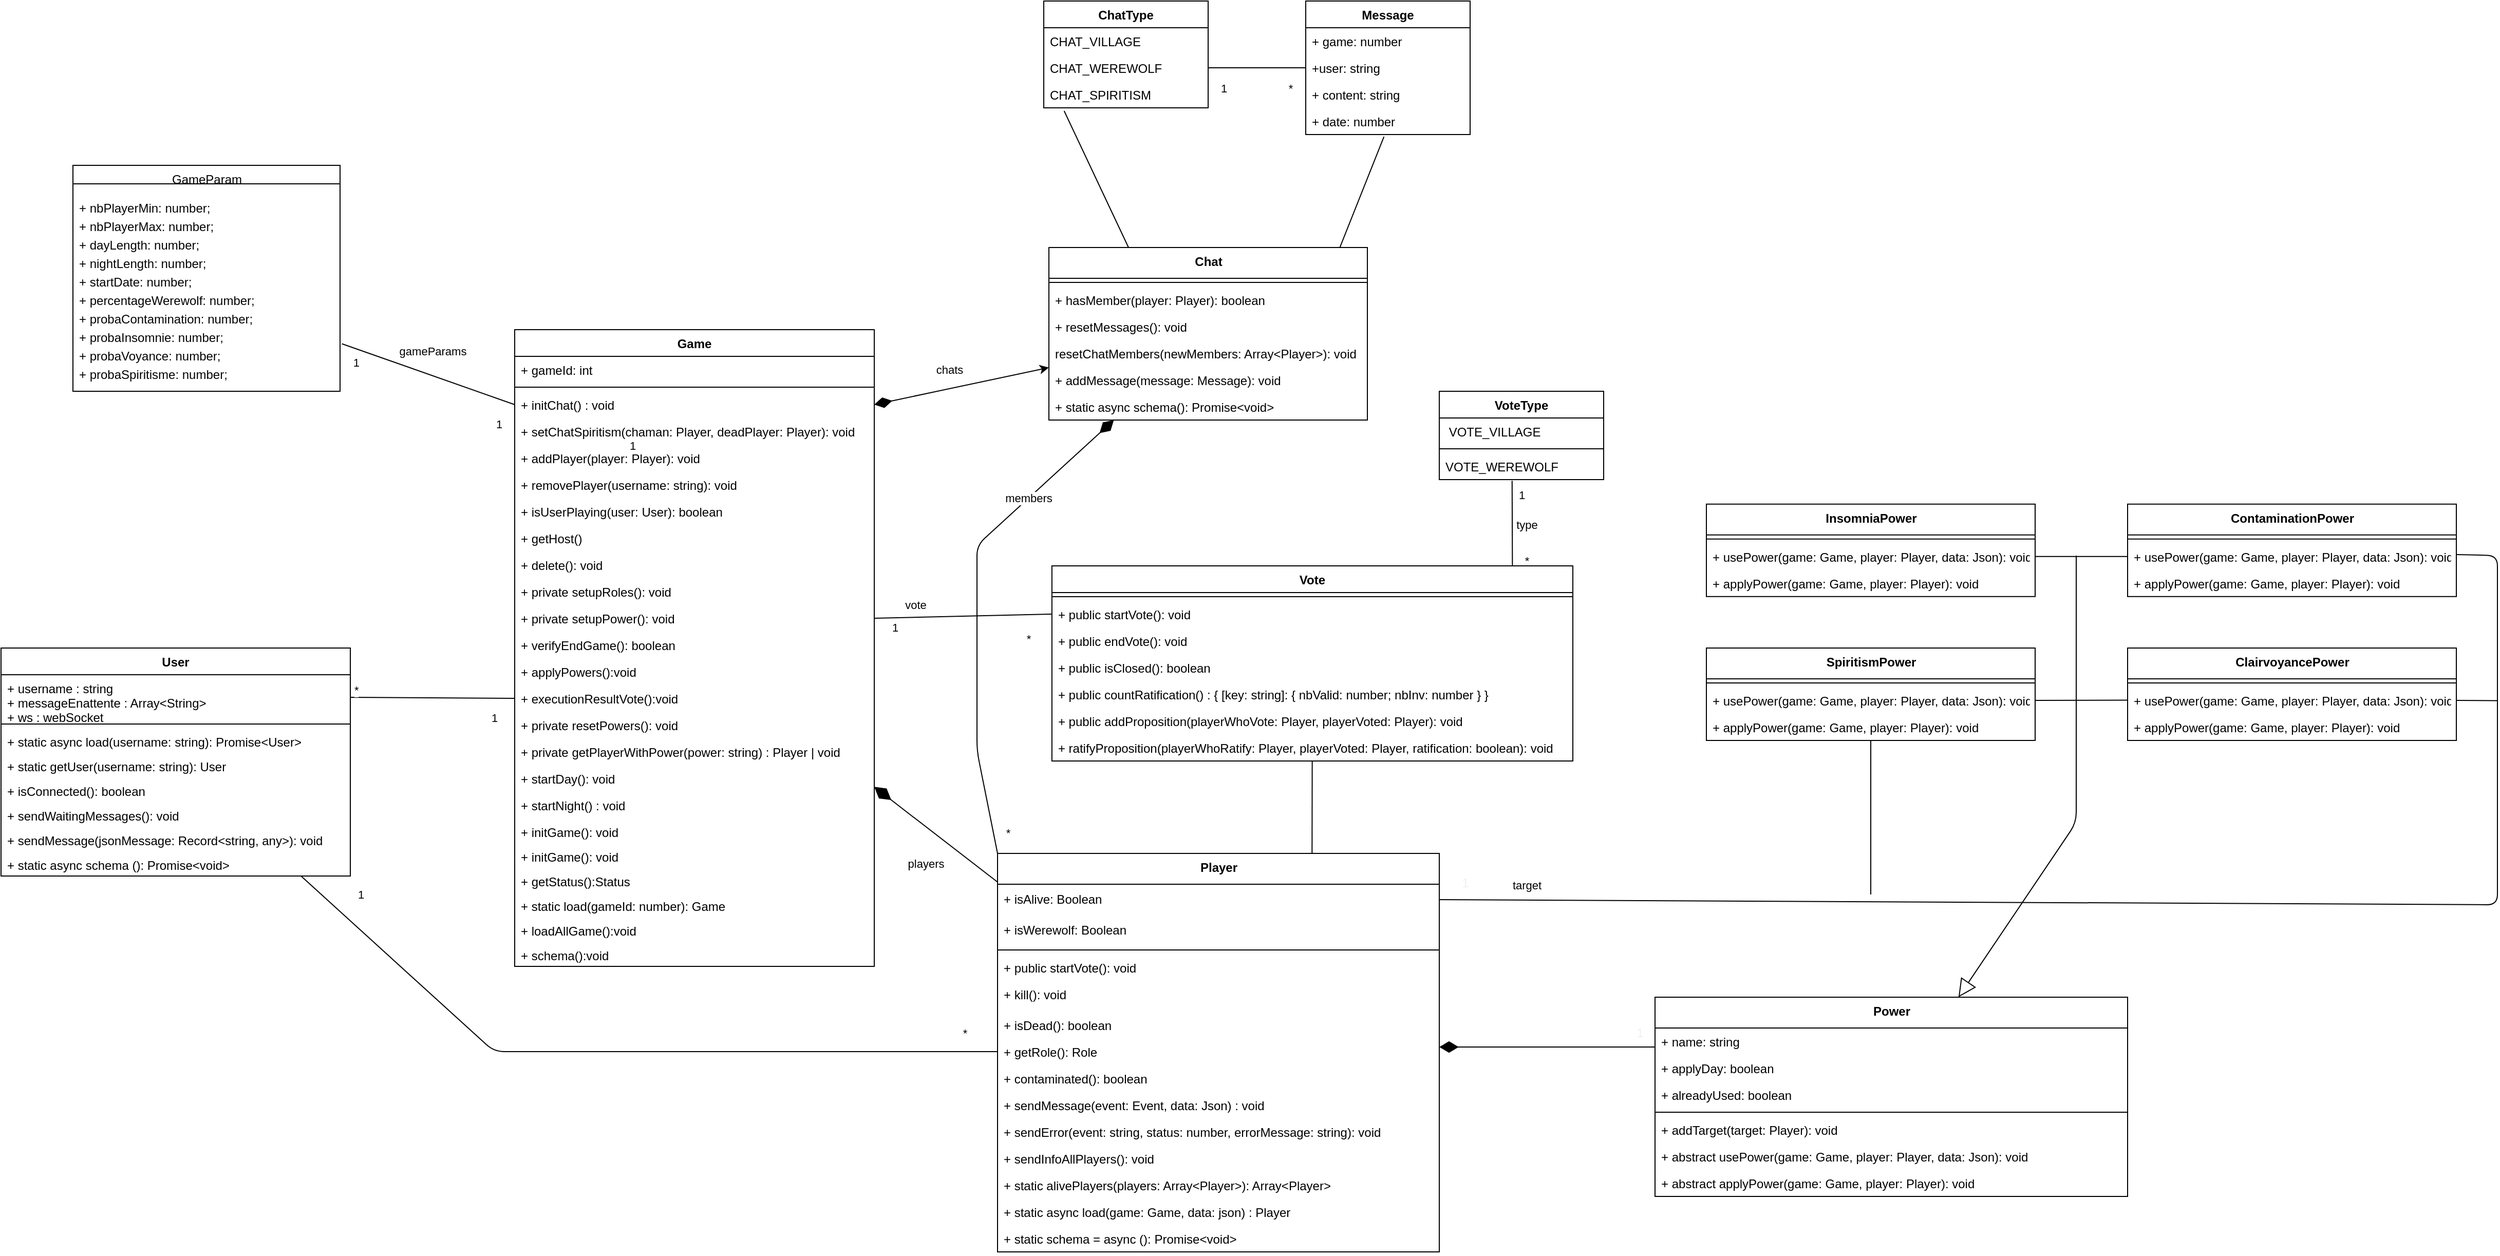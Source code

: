 <mxfile>
    <diagram name="Page-1" id="h4rKuifdtWBVIQUHR1qt">
        <mxGraphModel dx="3466" dy="2866" grid="0" gridSize="10" guides="1" tooltips="1" connect="1" arrows="1" fold="1" page="0" pageScale="1" pageWidth="850" pageHeight="1100" math="0" shadow="0">
            <root>
                <mxCell id="0"/>
                <mxCell id="1" parent="0"/>
                <mxCell id="WIkcWTh95H8jmT3FJzco-1" value="Game" style="swimlane;fontStyle=1;align=center;verticalAlign=top;childLayout=stackLayout;horizontal=1;startSize=26;horizontalStack=0;resizeParent=1;resizeParentMax=0;resizeLast=0;collapsible=1;marginBottom=0;" parent="1" vertex="1">
                    <mxGeometry x="-310" y="-930" width="350" height="620" as="geometry"/>
                </mxCell>
                <mxCell id="WIkcWTh95H8jmT3FJzco-2" value="+ gameId: int" style="text;strokeColor=none;fillColor=none;align=left;verticalAlign=top;spacingLeft=4;spacingRight=4;overflow=hidden;rotatable=0;points=[[0,0.5],[1,0.5]];portConstraint=eastwest;" parent="WIkcWTh95H8jmT3FJzco-1" vertex="1">
                    <mxGeometry y="26" width="350" height="26" as="geometry"/>
                </mxCell>
                <mxCell id="WIkcWTh95H8jmT3FJzco-3" value="" style="line;strokeWidth=1;fillColor=none;align=left;verticalAlign=middle;spacingTop=-1;spacingLeft=3;spacingRight=3;rotatable=0;labelPosition=right;points=[];portConstraint=eastwest;strokeColor=inherit;" parent="WIkcWTh95H8jmT3FJzco-1" vertex="1">
                    <mxGeometry y="52" width="350" height="8" as="geometry"/>
                </mxCell>
                <mxCell id="WIkcWTh95H8jmT3FJzco-4" value="+ initChat() : void " style="text;strokeColor=none;fillColor=none;align=left;verticalAlign=top;spacingLeft=4;spacingRight=4;overflow=hidden;rotatable=0;points=[[0,0.5],[1,0.5]];portConstraint=eastwest;" parent="WIkcWTh95H8jmT3FJzco-1" vertex="1">
                    <mxGeometry y="60" width="350" height="26" as="geometry"/>
                </mxCell>
                <mxCell id="WIkcWTh95H8jmT3FJzco-5" value="+ setChatSpiritism(chaman: Player, deadPlayer: Player): void" style="text;strokeColor=none;fillColor=none;align=left;verticalAlign=top;spacingLeft=4;spacingRight=4;overflow=hidden;rotatable=0;points=[[0,0.5],[1,0.5]];portConstraint=eastwest;" parent="WIkcWTh95H8jmT3FJzco-1" vertex="1">
                    <mxGeometry y="86" width="350" height="26" as="geometry"/>
                </mxCell>
                <mxCell id="WIkcWTh95H8jmT3FJzco-6" value="+ addPlayer(player: Player): void" style="text;strokeColor=none;fillColor=none;align=left;verticalAlign=top;spacingLeft=4;spacingRight=4;overflow=hidden;rotatable=0;points=[[0,0.5],[1,0.5]];portConstraint=eastwest;" parent="WIkcWTh95H8jmT3FJzco-1" vertex="1">
                    <mxGeometry y="112" width="350" height="26" as="geometry"/>
                </mxCell>
                <mxCell id="WIkcWTh95H8jmT3FJzco-7" value="+ removePlayer(username: string): void" style="text;strokeColor=none;fillColor=none;align=left;verticalAlign=top;spacingLeft=4;spacingRight=4;overflow=hidden;rotatable=0;points=[[0,0.5],[1,0.5]];portConstraint=eastwest;" parent="WIkcWTh95H8jmT3FJzco-1" vertex="1">
                    <mxGeometry y="138" width="350" height="26" as="geometry"/>
                </mxCell>
                <mxCell id="WIkcWTh95H8jmT3FJzco-8" value="+ isUserPlaying(user: User): boolean" style="text;strokeColor=none;fillColor=none;align=left;verticalAlign=top;spacingLeft=4;spacingRight=4;overflow=hidden;rotatable=0;points=[[0,0.5],[1,0.5]];portConstraint=eastwest;" parent="WIkcWTh95H8jmT3FJzco-1" vertex="1">
                    <mxGeometry y="164" width="350" height="26" as="geometry"/>
                </mxCell>
                <mxCell id="WIkcWTh95H8jmT3FJzco-9" value="+ getHost()" style="text;strokeColor=none;fillColor=none;align=left;verticalAlign=top;spacingLeft=4;spacingRight=4;overflow=hidden;rotatable=0;points=[[0,0.5],[1,0.5]];portConstraint=eastwest;" parent="WIkcWTh95H8jmT3FJzco-1" vertex="1">
                    <mxGeometry y="190" width="350" height="26" as="geometry"/>
                </mxCell>
                <mxCell id="WIkcWTh95H8jmT3FJzco-10" value="+ delete(): void" style="text;strokeColor=none;fillColor=none;align=left;verticalAlign=top;spacingLeft=4;spacingRight=4;overflow=hidden;rotatable=0;points=[[0,0.5],[1,0.5]];portConstraint=eastwest;" parent="WIkcWTh95H8jmT3FJzco-1" vertex="1">
                    <mxGeometry y="216" width="350" height="26" as="geometry"/>
                </mxCell>
                <mxCell id="WIkcWTh95H8jmT3FJzco-11" value="+ private setupRoles(): void&#10;&#10;" style="text;strokeColor=none;fillColor=none;align=left;verticalAlign=top;spacingLeft=4;spacingRight=4;overflow=hidden;rotatable=0;points=[[0,0.5],[1,0.5]];portConstraint=eastwest;" parent="WIkcWTh95H8jmT3FJzco-1" vertex="1">
                    <mxGeometry y="242" width="350" height="26" as="geometry"/>
                </mxCell>
                <mxCell id="WIkcWTh95H8jmT3FJzco-12" value="+ private setupPower(): void " style="text;strokeColor=none;fillColor=none;align=left;verticalAlign=top;spacingLeft=4;spacingRight=4;overflow=hidden;rotatable=0;points=[[0,0.5],[1,0.5]];portConstraint=eastwest;" parent="WIkcWTh95H8jmT3FJzco-1" vertex="1">
                    <mxGeometry y="268" width="350" height="26" as="geometry"/>
                </mxCell>
                <mxCell id="WIkcWTh95H8jmT3FJzco-13" value="+ verifyEndGame(): boolean" style="text;strokeColor=none;fillColor=none;align=left;verticalAlign=top;spacingLeft=4;spacingRight=4;overflow=hidden;rotatable=0;points=[[0,0.5],[1,0.5]];portConstraint=eastwest;" parent="WIkcWTh95H8jmT3FJzco-1" vertex="1">
                    <mxGeometry y="294" width="350" height="26" as="geometry"/>
                </mxCell>
                <mxCell id="WIkcWTh95H8jmT3FJzco-14" value="+ applyPowers():void" style="text;strokeColor=none;fillColor=none;align=left;verticalAlign=top;spacingLeft=4;spacingRight=4;overflow=hidden;rotatable=0;points=[[0,0.5],[1,0.5]];portConstraint=eastwest;" parent="WIkcWTh95H8jmT3FJzco-1" vertex="1">
                    <mxGeometry y="320" width="350" height="26" as="geometry"/>
                </mxCell>
                <mxCell id="WIkcWTh95H8jmT3FJzco-15" value="+ executionResultVote():void" style="text;strokeColor=none;fillColor=none;align=left;verticalAlign=top;spacingLeft=4;spacingRight=4;overflow=hidden;rotatable=0;points=[[0,0.5],[1,0.5]];portConstraint=eastwest;" parent="WIkcWTh95H8jmT3FJzco-1" vertex="1">
                    <mxGeometry y="346" width="350" height="26" as="geometry"/>
                </mxCell>
                <mxCell id="WIkcWTh95H8jmT3FJzco-16" value="+ private resetPowers(): void" style="text;strokeColor=none;fillColor=none;align=left;verticalAlign=top;spacingLeft=4;spacingRight=4;overflow=hidden;rotatable=0;points=[[0,0.5],[1,0.5]];portConstraint=eastwest;" parent="WIkcWTh95H8jmT3FJzco-1" vertex="1">
                    <mxGeometry y="372" width="350" height="26" as="geometry"/>
                </mxCell>
                <mxCell id="WIkcWTh95H8jmT3FJzco-17" value="+ private getPlayerWithPower(power: string) : Player | void&#10;" style="text;strokeColor=none;fillColor=none;align=left;verticalAlign=top;spacingLeft=4;spacingRight=4;overflow=hidden;rotatable=0;points=[[0,0.5],[1,0.5]];portConstraint=eastwest;" parent="WIkcWTh95H8jmT3FJzco-1" vertex="1">
                    <mxGeometry y="398" width="350" height="26" as="geometry"/>
                </mxCell>
                <mxCell id="WIkcWTh95H8jmT3FJzco-18" value="+ startDay(): void" style="text;strokeColor=none;fillColor=none;align=left;verticalAlign=top;spacingLeft=4;spacingRight=4;overflow=hidden;rotatable=0;points=[[0,0.5],[1,0.5]];portConstraint=eastwest;" parent="WIkcWTh95H8jmT3FJzco-1" vertex="1">
                    <mxGeometry y="424" width="350" height="26" as="geometry"/>
                </mxCell>
                <mxCell id="WIkcWTh95H8jmT3FJzco-19" value="+ startNight() : void" style="text;strokeColor=none;fillColor=none;align=left;verticalAlign=top;spacingLeft=4;spacingRight=4;overflow=hidden;rotatable=0;points=[[0,0.5],[1,0.5]];portConstraint=eastwest;" parent="WIkcWTh95H8jmT3FJzco-1" vertex="1">
                    <mxGeometry y="450" width="350" height="26" as="geometry"/>
                </mxCell>
                <mxCell id="WIkcWTh95H8jmT3FJzco-20" value="+ initGame(): void" style="text;strokeColor=none;fillColor=none;align=left;verticalAlign=top;spacingLeft=4;spacingRight=4;overflow=hidden;rotatable=0;points=[[0,0.5],[1,0.5]];portConstraint=eastwest;" parent="WIkcWTh95H8jmT3FJzco-1" vertex="1">
                    <mxGeometry y="476" width="350" height="24" as="geometry"/>
                </mxCell>
                <mxCell id="WIkcWTh95H8jmT3FJzco-21" value="+ initGame(): void" style="text;strokeColor=none;fillColor=none;align=left;verticalAlign=top;spacingLeft=4;spacingRight=4;overflow=hidden;rotatable=0;points=[[0,0.5],[1,0.5]];portConstraint=eastwest;" parent="WIkcWTh95H8jmT3FJzco-1" vertex="1">
                    <mxGeometry y="500" width="350" height="24" as="geometry"/>
                </mxCell>
                <mxCell id="WIkcWTh95H8jmT3FJzco-22" value="+ getStatus():Status" style="text;strokeColor=none;fillColor=none;align=left;verticalAlign=top;spacingLeft=4;spacingRight=4;overflow=hidden;rotatable=0;points=[[0,0.5],[1,0.5]];portConstraint=eastwest;" parent="WIkcWTh95H8jmT3FJzco-1" vertex="1">
                    <mxGeometry y="524" width="350" height="24" as="geometry"/>
                </mxCell>
                <mxCell id="WIkcWTh95H8jmT3FJzco-23" value="+ static load(gameId: number): Game" style="text;strokeColor=none;fillColor=none;align=left;verticalAlign=top;spacingLeft=4;spacingRight=4;overflow=hidden;rotatable=0;points=[[0,0.5],[1,0.5]];portConstraint=eastwest;" parent="WIkcWTh95H8jmT3FJzco-1" vertex="1">
                    <mxGeometry y="548" width="350" height="24" as="geometry"/>
                </mxCell>
                <mxCell id="WIkcWTh95H8jmT3FJzco-24" value="+ loadAllGame():void" style="text;strokeColor=none;fillColor=none;align=left;verticalAlign=top;spacingLeft=4;spacingRight=4;overflow=hidden;rotatable=0;points=[[0,0.5],[1,0.5]];portConstraint=eastwest;" parent="WIkcWTh95H8jmT3FJzco-1" vertex="1">
                    <mxGeometry y="572" width="350" height="24" as="geometry"/>
                </mxCell>
                <mxCell id="WIkcWTh95H8jmT3FJzco-25" value="+ schema():void" style="text;strokeColor=none;fillColor=none;align=left;verticalAlign=top;spacingLeft=4;spacingRight=4;overflow=hidden;rotatable=0;points=[[0,0.5],[1,0.5]];portConstraint=eastwest;" parent="WIkcWTh95H8jmT3FJzco-1" vertex="1">
                    <mxGeometry y="596" width="350" height="24" as="geometry"/>
                </mxCell>
                <mxCell id="WIkcWTh95H8jmT3FJzco-26" value="GameParam" style="swimlane;fontStyle=0;align=center;verticalAlign=top;childLayout=stackLayout;horizontal=1;startSize=18;horizontalStack=0;resizeParent=1;resizeParentMax=0;resizeLast=0;collapsible=0;marginBottom=0;html=1;strokeColor=default;" parent="1" vertex="1">
                    <mxGeometry x="-740" y="-1090" width="260" height="220" as="geometry"/>
                </mxCell>
                <mxCell id="WIkcWTh95H8jmT3FJzco-27" value="&lt;div style=&quot;line-height: 18px;&quot;&gt;&lt;p style=&quot;&quot;&gt;&lt;font style=&quot;&quot; color=&quot;#030303&quot;&gt;+ nbPlayerMin: number;&lt;br style=&quot;&quot;&gt;+ nbPlayerMax: number;&lt;br style=&quot;&quot;&gt;+ dayLength: number;&lt;br style=&quot;&quot;&gt;+ nightLength: number;&lt;br style=&quot;&quot;&gt;+ startDate: number;&lt;br style=&quot;&quot;&gt;+ percentageWerewolf: number;&lt;br style=&quot;&quot;&gt;+ probaContamination: number;&lt;br style=&quot;&quot;&gt;+ probaInsomnie: number;&lt;br style=&quot;&quot;&gt;+ probaVoyance: number;&lt;br style=&quot;&quot;&gt;+ probaSpiritisme: number;&lt;/font&gt;&lt;br&gt;&lt;/p&gt;&lt;/div&gt;" style="text;html=1;strokeColor=none;fillColor=none;align=left;verticalAlign=middle;spacingLeft=4;spacingRight=4;overflow=hidden;rotatable=0;points=[[0,0.5],[1,0.5]];portConstraint=eastwest;" parent="WIkcWTh95H8jmT3FJzco-26" vertex="1">
                    <mxGeometry y="18" width="260" height="202" as="geometry"/>
                </mxCell>
                <mxCell id="WIkcWTh95H8jmT3FJzco-28" value="" style="endArrow=none;html=1;entryX=1.007;entryY=0.771;entryDx=0;entryDy=0;entryPerimeter=0;exitX=0;exitY=0.5;exitDx=0;exitDy=0;endFill=0;" parent="1" source="WIkcWTh95H8jmT3FJzco-4" target="WIkcWTh95H8jmT3FJzco-27" edge="1">
                    <mxGeometry relative="1" as="geometry">
                        <mxPoint x="-390" y="-900" as="sourcePoint"/>
                        <mxPoint x="-300" y="-905" as="targetPoint"/>
                    </mxGeometry>
                </mxCell>
                <mxCell id="WIkcWTh95H8jmT3FJzco-29" value="gameParams" style="edgeLabel;resizable=0;html=1;align=center;verticalAlign=middle;" parent="WIkcWTh95H8jmT3FJzco-28" connectable="0" vertex="1">
                    <mxGeometry relative="1" as="geometry">
                        <mxPoint x="4" y="-23" as="offset"/>
                    </mxGeometry>
                </mxCell>
                <mxCell id="WIkcWTh95H8jmT3FJzco-30" value="1" style="edgeLabel;resizable=0;html=1;align=left;verticalAlign=bottom;" parent="WIkcWTh95H8jmT3FJzco-28" connectable="0" vertex="1">
                    <mxGeometry x="-1" relative="1" as="geometry">
                        <mxPoint x="-20" y="27" as="offset"/>
                    </mxGeometry>
                </mxCell>
                <mxCell id="WIkcWTh95H8jmT3FJzco-31" value="&lt;font style=&quot;font-size: 11px;&quot;&gt;1&lt;/font&gt;" style="edgeLabel;resizable=0;html=1;align=right;verticalAlign=bottom;" parent="WIkcWTh95H8jmT3FJzco-28" connectable="0" vertex="1">
                    <mxGeometry x="1" relative="1" as="geometry">
                        <mxPoint x="18" y="27" as="offset"/>
                    </mxGeometry>
                </mxCell>
                <mxCell id="WIkcWTh95H8jmT3FJzco-32" value="User" style="swimlane;fontStyle=1;align=center;verticalAlign=top;childLayout=stackLayout;horizontal=1;startSize=26;horizontalStack=0;resizeParent=1;resizeParentMax=0;resizeLast=0;collapsible=1;marginBottom=0;" parent="1" vertex="1">
                    <mxGeometry x="-810" y="-620" width="340" height="222" as="geometry"/>
                </mxCell>
                <mxCell id="WIkcWTh95H8jmT3FJzco-33" value="+ username : string&#10;+ messageEnattente : Array&lt;String&gt;&#10;+ ws : webSocket " style="text;strokeColor=none;fillColor=none;align=left;verticalAlign=top;spacingLeft=4;spacingRight=4;overflow=hidden;rotatable=0;points=[[0,0.5],[1,0.5]];portConstraint=eastwest;" parent="WIkcWTh95H8jmT3FJzco-32" vertex="1">
                    <mxGeometry y="26" width="340" height="44" as="geometry"/>
                </mxCell>
                <mxCell id="WIkcWTh95H8jmT3FJzco-34" value="" style="line;strokeWidth=1;fillColor=none;align=left;verticalAlign=middle;spacingTop=-1;spacingLeft=3;spacingRight=3;rotatable=0;labelPosition=right;points=[];portConstraint=eastwest;strokeColor=inherit;" parent="WIkcWTh95H8jmT3FJzco-32" vertex="1">
                    <mxGeometry y="70" width="340" height="8" as="geometry"/>
                </mxCell>
                <mxCell id="WIkcWTh95H8jmT3FJzco-35" value="+ static async load(username: string): Promise&lt;User&gt; &#10;" style="text;strokeColor=none;fillColor=none;align=left;verticalAlign=top;spacingLeft=4;spacingRight=4;overflow=hidden;rotatable=0;points=[[0,0.5],[1,0.5]];portConstraint=eastwest;" parent="WIkcWTh95H8jmT3FJzco-32" vertex="1">
                    <mxGeometry y="78" width="340" height="24" as="geometry"/>
                </mxCell>
                <mxCell id="WIkcWTh95H8jmT3FJzco-36" value="+ static getUser(username: string): User" style="text;strokeColor=none;fillColor=none;align=left;verticalAlign=top;spacingLeft=4;spacingRight=4;overflow=hidden;rotatable=0;points=[[0,0.5],[1,0.5]];portConstraint=eastwest;" parent="WIkcWTh95H8jmT3FJzco-32" vertex="1">
                    <mxGeometry y="102" width="340" height="24" as="geometry"/>
                </mxCell>
                <mxCell id="WIkcWTh95H8jmT3FJzco-37" value="+ isConnected(): boolean" style="text;strokeColor=none;fillColor=none;align=left;verticalAlign=top;spacingLeft=4;spacingRight=4;overflow=hidden;rotatable=0;points=[[0,0.5],[1,0.5]];portConstraint=eastwest;" parent="WIkcWTh95H8jmT3FJzco-32" vertex="1">
                    <mxGeometry y="126" width="340" height="24" as="geometry"/>
                </mxCell>
                <mxCell id="WIkcWTh95H8jmT3FJzco-38" value="+ sendWaitingMessages(): void" style="text;strokeColor=none;fillColor=none;align=left;verticalAlign=top;spacingLeft=4;spacingRight=4;overflow=hidden;rotatable=0;points=[[0,0.5],[1,0.5]];portConstraint=eastwest;" parent="WIkcWTh95H8jmT3FJzco-32" vertex="1">
                    <mxGeometry y="150" width="340" height="24" as="geometry"/>
                </mxCell>
                <mxCell id="WIkcWTh95H8jmT3FJzco-39" value="+ sendMessage(jsonMessage: Record&lt;string, any&gt;): void" style="text;strokeColor=none;fillColor=none;align=left;verticalAlign=top;spacingLeft=4;spacingRight=4;overflow=hidden;rotatable=0;points=[[0,0.5],[1,0.5]];portConstraint=eastwest;" parent="WIkcWTh95H8jmT3FJzco-32" vertex="1">
                    <mxGeometry y="174" width="340" height="24" as="geometry"/>
                </mxCell>
                <mxCell id="WIkcWTh95H8jmT3FJzco-40" value="+ static async schema (): Promise&lt;void&gt;" style="text;strokeColor=none;fillColor=none;align=left;verticalAlign=top;spacingLeft=4;spacingRight=4;overflow=hidden;rotatable=0;points=[[0,0.5],[1,0.5]];portConstraint=eastwest;" parent="WIkcWTh95H8jmT3FJzco-32" vertex="1">
                    <mxGeometry y="198" width="340" height="24" as="geometry"/>
                </mxCell>
                <mxCell id="WIkcWTh95H8jmT3FJzco-41" style="edgeStyle=none;html=1;exitX=1;exitY=0.5;exitDx=0;exitDy=0;entryX=0;entryY=0.5;entryDx=0;entryDy=0;fontFamily=Helvetica;fontSize=12;fontColor=#FFFFFF;endArrow=none;endFill=0;" parent="1" source="WIkcWTh95H8jmT3FJzco-33" target="WIkcWTh95H8jmT3FJzco-15" edge="1">
                    <mxGeometry relative="1" as="geometry"/>
                </mxCell>
                <mxCell id="WIkcWTh95H8jmT3FJzco-42" value="host" style="edgeLabel;html=1;align=center;verticalAlign=middle;resizable=0;points=[];fontSize=12;fontFamily=Helvetica;fontColor=#FFFFFF;" parent="WIkcWTh95H8jmT3FJzco-41" vertex="1" connectable="0">
                    <mxGeometry x="-0.101" y="3" relative="1" as="geometry">
                        <mxPoint x="-2" y="-13" as="offset"/>
                    </mxGeometry>
                </mxCell>
                <mxCell id="WIkcWTh95H8jmT3FJzco-43" value="&lt;b&gt;Chat&lt;/b&gt;" style="swimlane;fontStyle=0;align=center;verticalAlign=top;childLayout=stackLayout;horizontal=1;startSize=30;horizontalStack=0;resizeParent=1;resizeParentMax=0;resizeLast=0;collapsible=0;marginBottom=0;html=1;" parent="1" vertex="1">
                    <mxGeometry x="210" y="-1010" width="310" height="168" as="geometry"/>
                </mxCell>
                <mxCell id="WIkcWTh95H8jmT3FJzco-44" value="" style="line;strokeWidth=1;fillColor=none;align=left;verticalAlign=middle;spacingTop=-1;spacingLeft=3;spacingRight=3;rotatable=0;labelPosition=right;points=[];portConstraint=eastwest;" parent="WIkcWTh95H8jmT3FJzco-43" vertex="1">
                    <mxGeometry y="30" width="310" height="8" as="geometry"/>
                </mxCell>
                <mxCell id="WIkcWTh95H8jmT3FJzco-45" value="+ hasMember(player: Player): boolean" style="text;strokeColor=none;fillColor=none;align=left;verticalAlign=top;spacingLeft=4;spacingRight=4;overflow=hidden;rotatable=0;points=[[0,0.5],[1,0.5]];portConstraint=eastwest;" parent="WIkcWTh95H8jmT3FJzco-43" vertex="1">
                    <mxGeometry y="38" width="310" height="26" as="geometry"/>
                </mxCell>
                <mxCell id="WIkcWTh95H8jmT3FJzco-46" value="+ resetMessages(): void" style="text;strokeColor=none;fillColor=none;align=left;verticalAlign=top;spacingLeft=4;spacingRight=4;overflow=hidden;rotatable=0;points=[[0,0.5],[1,0.5]];portConstraint=eastwest;" parent="WIkcWTh95H8jmT3FJzco-43" vertex="1">
                    <mxGeometry y="64" width="310" height="26" as="geometry"/>
                </mxCell>
                <mxCell id="WIkcWTh95H8jmT3FJzco-47" value="resetChatMembers(newMembers: Array&lt;Player&gt;): void" style="text;strokeColor=none;fillColor=none;align=left;verticalAlign=top;spacingLeft=4;spacingRight=4;overflow=hidden;rotatable=0;points=[[0,0.5],[1,0.5]];portConstraint=eastwest;" parent="WIkcWTh95H8jmT3FJzco-43" vertex="1">
                    <mxGeometry y="90" width="310" height="26" as="geometry"/>
                </mxCell>
                <mxCell id="WIkcWTh95H8jmT3FJzco-48" value="+ addMessage(message: Message): void" style="text;strokeColor=none;fillColor=none;align=left;verticalAlign=top;spacingLeft=4;spacingRight=4;overflow=hidden;rotatable=0;points=[[0,0.5],[1,0.5]];portConstraint=eastwest;" parent="WIkcWTh95H8jmT3FJzco-43" vertex="1">
                    <mxGeometry y="116" width="310" height="26" as="geometry"/>
                </mxCell>
                <mxCell id="WIkcWTh95H8jmT3FJzco-49" value="+ static async schema(): Promise&lt;void&gt;" style="text;strokeColor=none;fillColor=none;align=left;verticalAlign=top;spacingLeft=4;spacingRight=4;overflow=hidden;rotatable=0;points=[[0,0.5],[1,0.5]];portConstraint=eastwest;" parent="WIkcWTh95H8jmT3FJzco-43" vertex="1">
                    <mxGeometry y="142" width="310" height="26" as="geometry"/>
                </mxCell>
                <mxCell id="WIkcWTh95H8jmT3FJzco-50" value="Vote" style="swimlane;fontStyle=1;align=center;verticalAlign=top;childLayout=stackLayout;horizontal=1;startSize=26;horizontalStack=0;resizeParent=1;resizeParentMax=0;resizeLast=0;collapsible=1;marginBottom=0;" parent="1" vertex="1">
                    <mxGeometry x="212.94" y="-700" width="507.06" height="190" as="geometry"/>
                </mxCell>
                <mxCell id="WIkcWTh95H8jmT3FJzco-51" value="" style="line;strokeWidth=1;fillColor=none;align=left;verticalAlign=middle;spacingTop=-1;spacingLeft=3;spacingRight=3;rotatable=0;labelPosition=right;points=[];portConstraint=eastwest;strokeColor=inherit;" parent="WIkcWTh95H8jmT3FJzco-50" vertex="1">
                    <mxGeometry y="26" width="507.06" height="8" as="geometry"/>
                </mxCell>
                <mxCell id="WIkcWTh95H8jmT3FJzco-52" value="+ public startVote(): void" style="text;strokeColor=none;fillColor=none;align=left;verticalAlign=top;spacingLeft=4;spacingRight=4;overflow=hidden;rotatable=0;points=[[0,0.5],[1,0.5]];portConstraint=eastwest;" parent="WIkcWTh95H8jmT3FJzco-50" vertex="1">
                    <mxGeometry y="34" width="507.06" height="26" as="geometry"/>
                </mxCell>
                <mxCell id="WIkcWTh95H8jmT3FJzco-53" value="+ public endVote(): void" style="text;strokeColor=none;fillColor=none;align=left;verticalAlign=top;spacingLeft=4;spacingRight=4;overflow=hidden;rotatable=0;points=[[0,0.5],[1,0.5]];portConstraint=eastwest;" parent="WIkcWTh95H8jmT3FJzco-50" vertex="1">
                    <mxGeometry y="60" width="507.06" height="26" as="geometry"/>
                </mxCell>
                <mxCell id="WIkcWTh95H8jmT3FJzco-54" value="+ public isClosed(): boolean" style="text;strokeColor=none;fillColor=none;align=left;verticalAlign=top;spacingLeft=4;spacingRight=4;overflow=hidden;rotatable=0;points=[[0,0.5],[1,0.5]];portConstraint=eastwest;" parent="WIkcWTh95H8jmT3FJzco-50" vertex="1">
                    <mxGeometry y="86" width="507.06" height="26" as="geometry"/>
                </mxCell>
                <mxCell id="WIkcWTh95H8jmT3FJzco-55" value="+ public countRatification() : { [key: string]: { nbValid: number; nbInv: number } }" style="text;strokeColor=none;fillColor=none;align=left;verticalAlign=top;spacingLeft=4;spacingRight=4;overflow=hidden;rotatable=0;points=[[0,0.5],[1,0.5]];portConstraint=eastwest;" parent="WIkcWTh95H8jmT3FJzco-50" vertex="1">
                    <mxGeometry y="112" width="507.06" height="26" as="geometry"/>
                </mxCell>
                <mxCell id="WIkcWTh95H8jmT3FJzco-56" value="+ public addProposition(playerWhoVote: Player, playerVoted: Player): void&#10;" style="text;strokeColor=none;fillColor=none;align=left;verticalAlign=top;spacingLeft=4;spacingRight=4;overflow=hidden;rotatable=0;points=[[0,0.5],[1,0.5]];portConstraint=eastwest;" parent="WIkcWTh95H8jmT3FJzco-50" vertex="1">
                    <mxGeometry y="138" width="507.06" height="26" as="geometry"/>
                </mxCell>
                <mxCell id="WIkcWTh95H8jmT3FJzco-57" value="+ ratifyProposition(playerWhoRatify: Player, playerVoted: Player, ratification: boolean): void" style="text;strokeColor=none;fillColor=none;align=left;verticalAlign=top;spacingLeft=4;spacingRight=4;overflow=hidden;rotatable=0;points=[[0,0.5],[1,0.5]];portConstraint=eastwest;" parent="WIkcWTh95H8jmT3FJzco-50" vertex="1">
                    <mxGeometry y="164" width="507.06" height="26" as="geometry"/>
                </mxCell>
                <mxCell id="WIkcWTh95H8jmT3FJzco-58" style="edgeStyle=none;html=1;fontFamily=Helvetica;fontSize=12;fontColor=#FFFFFF;endArrow=none;endFill=0;exitX=0.712;exitY=-0.001;exitDx=0;exitDy=0;exitPerimeter=0;" parent="1" source="WIkcWTh95H8jmT3FJzco-62" target="WIkcWTh95H8jmT3FJzco-50" edge="1">
                    <mxGeometry relative="1" as="geometry">
                        <mxPoint x="430" y="-430" as="sourcePoint"/>
                    </mxGeometry>
                </mxCell>
                <mxCell id="WIkcWTh95H8jmT3FJzco-59" value="participants" style="edgeLabel;html=1;align=center;verticalAlign=middle;resizable=0;points=[];fontSize=12;fontFamily=Helvetica;fontColor=#FFFFFF;" parent="WIkcWTh95H8jmT3FJzco-58" vertex="1" connectable="0">
                    <mxGeometry x="0.115" y="-1" relative="1" as="geometry">
                        <mxPoint x="-37" y="3" as="offset"/>
                    </mxGeometry>
                </mxCell>
                <mxCell id="WIkcWTh95H8jmT3FJzco-60" style="edgeStyle=none;html=1;exitX=0;exitY=0;exitDx=0;exitDy=0;fontFamily=Helvetica;fontSize=12;fontColor=#FFFFFF;endArrow=diamondThin;endFill=1;startArrow=none;startFill=0;startSize=8;strokeWidth=1;endSize=16;" parent="1" source="WIkcWTh95H8jmT3FJzco-62" target="WIkcWTh95H8jmT3FJzco-43" edge="1">
                    <mxGeometry relative="1" as="geometry">
                        <mxPoint x="207.47" y="-956.182" as="targetPoint"/>
                        <Array as="points">
                            <mxPoint x="140" y="-520"/>
                            <mxPoint x="140" y="-720"/>
                        </Array>
                    </mxGeometry>
                </mxCell>
                <mxCell id="WIkcWTh95H8jmT3FJzco-61" value="members" style="edgeLabel;html=1;align=center;verticalAlign=middle;resizable=0;points=[];fontSize=11;" parent="WIkcWTh95H8jmT3FJzco-60" vertex="1" connectable="0">
                    <mxGeometry x="0.595" y="1" relative="1" as="geometry">
                        <mxPoint x="-11" y="11" as="offset"/>
                    </mxGeometry>
                </mxCell>
                <mxCell id="WIkcWTh95H8jmT3FJzco-62" value="&lt;b&gt;Player&lt;br&gt;&lt;/b&gt;" style="swimlane;fontStyle=0;align=center;verticalAlign=top;childLayout=stackLayout;horizontal=1;startSize=30;horizontalStack=0;resizeParent=1;resizeParentMax=0;resizeLast=0;collapsible=0;marginBottom=0;html=1;strokeColor=default;" parent="1" vertex="1">
                    <mxGeometry x="160" y="-420" width="430" height="388" as="geometry"/>
                </mxCell>
                <mxCell id="WIkcWTh95H8jmT3FJzco-63" value="+ isAlive: Boolean" style="text;html=1;strokeColor=none;fillColor=none;align=left;verticalAlign=middle;spacingLeft=4;spacingRight=4;overflow=hidden;rotatable=0;points=[[0,0.5],[1,0.5]];portConstraint=eastwest;" parent="WIkcWTh95H8jmT3FJzco-62" vertex="1">
                    <mxGeometry y="30" width="430" height="30" as="geometry"/>
                </mxCell>
                <mxCell id="WIkcWTh95H8jmT3FJzco-64" value="+ isWerewolf&lt;span style=&quot;background-color: initial;&quot;&gt;: Boolean&lt;/span&gt;" style="text;html=1;strokeColor=none;fillColor=none;align=left;verticalAlign=middle;spacingLeft=4;spacingRight=4;overflow=hidden;rotatable=0;points=[[0,0.5],[1,0.5]];portConstraint=eastwest;" parent="WIkcWTh95H8jmT3FJzco-62" vertex="1">
                    <mxGeometry y="60" width="430" height="30" as="geometry"/>
                </mxCell>
                <mxCell id="WIkcWTh95H8jmT3FJzco-65" value="" style="line;strokeWidth=1;fillColor=none;align=left;verticalAlign=middle;spacingTop=-1;spacingLeft=3;spacingRight=3;rotatable=0;labelPosition=right;points=[];portConstraint=eastwest;strokeColor=default;" parent="WIkcWTh95H8jmT3FJzco-62" vertex="1">
                    <mxGeometry y="90" width="430" height="8" as="geometry"/>
                </mxCell>
                <mxCell id="WIkcWTh95H8jmT3FJzco-66" value="+ public startVote(): void" style="text;strokeColor=none;fillColor=none;align=left;verticalAlign=top;spacingLeft=4;spacingRight=4;overflow=hidden;rotatable=0;points=[[0,0.5],[1,0.5]];portConstraint=eastwest;" parent="WIkcWTh95H8jmT3FJzco-62" vertex="1">
                    <mxGeometry y="98" width="430" height="26" as="geometry"/>
                </mxCell>
                <mxCell id="WIkcWTh95H8jmT3FJzco-67" value="+ kill(): void" style="text;html=1;strokeColor=none;fillColor=none;align=left;verticalAlign=top;spacingLeft=4;spacingRight=4;overflow=hidden;rotatable=0;points=[[0,0.5],[1,0.5]];portConstraint=eastwest;" parent="WIkcWTh95H8jmT3FJzco-62" vertex="1">
                    <mxGeometry y="124" width="430" height="30" as="geometry"/>
                </mxCell>
                <mxCell id="WIkcWTh95H8jmT3FJzco-68" value="+ isDead(): boolean" style="text;strokeColor=none;fillColor=none;align=left;verticalAlign=top;spacingLeft=4;spacingRight=4;overflow=hidden;rotatable=0;points=[[0,0.5],[1,0.5]];portConstraint=eastwest;" parent="WIkcWTh95H8jmT3FJzco-62" vertex="1">
                    <mxGeometry y="154" width="430" height="26" as="geometry"/>
                </mxCell>
                <mxCell id="WIkcWTh95H8jmT3FJzco-69" value="+ getRole(): Role" style="text;strokeColor=none;fillColor=none;align=left;verticalAlign=top;spacingLeft=4;spacingRight=4;overflow=hidden;rotatable=0;points=[[0,0.5],[1,0.5]];portConstraint=eastwest;" parent="WIkcWTh95H8jmT3FJzco-62" vertex="1">
                    <mxGeometry y="180" width="430" height="26" as="geometry"/>
                </mxCell>
                <mxCell id="WIkcWTh95H8jmT3FJzco-70" value="+ contaminated(): boolean" style="text;strokeColor=none;fillColor=none;align=left;verticalAlign=top;spacingLeft=4;spacingRight=4;overflow=hidden;rotatable=0;points=[[0,0.5],[1,0.5]];portConstraint=eastwest;" parent="WIkcWTh95H8jmT3FJzco-62" vertex="1">
                    <mxGeometry y="206" width="430" height="26" as="geometry"/>
                </mxCell>
                <mxCell id="WIkcWTh95H8jmT3FJzco-71" value="+ sendMessage(event: Event, data: Json) : void" style="text;strokeColor=none;fillColor=none;align=left;verticalAlign=top;spacingLeft=4;spacingRight=4;overflow=hidden;rotatable=0;points=[[0,0.5],[1,0.5]];portConstraint=eastwest;" parent="WIkcWTh95H8jmT3FJzco-62" vertex="1">
                    <mxGeometry y="232" width="430" height="26" as="geometry"/>
                </mxCell>
                <mxCell id="WIkcWTh95H8jmT3FJzco-72" value="+ sendError(event: string, status: number, errorMessage: string): void" style="text;strokeColor=none;fillColor=none;align=left;verticalAlign=top;spacingLeft=4;spacingRight=4;overflow=hidden;rotatable=0;points=[[0,0.5],[1,0.5]];portConstraint=eastwest;" parent="WIkcWTh95H8jmT3FJzco-62" vertex="1">
                    <mxGeometry y="258" width="430" height="26" as="geometry"/>
                </mxCell>
                <mxCell id="WIkcWTh95H8jmT3FJzco-73" value="+ sendInfoAllPlayers(): void" style="text;strokeColor=none;fillColor=none;align=left;verticalAlign=top;spacingLeft=4;spacingRight=4;overflow=hidden;rotatable=0;points=[[0,0.5],[1,0.5]];portConstraint=eastwest;" parent="WIkcWTh95H8jmT3FJzco-62" vertex="1">
                    <mxGeometry y="284" width="430" height="26" as="geometry"/>
                </mxCell>
                <mxCell id="WIkcWTh95H8jmT3FJzco-74" value="+ static alivePlayers(players: Array&lt;Player&gt;): Array&lt;Player&gt;" style="text;strokeColor=none;fillColor=none;align=left;verticalAlign=top;spacingLeft=4;spacingRight=4;overflow=hidden;rotatable=0;points=[[0,0.5],[1,0.5]];portConstraint=eastwest;" parent="WIkcWTh95H8jmT3FJzco-62" vertex="1">
                    <mxGeometry y="310" width="430" height="26" as="geometry"/>
                </mxCell>
                <mxCell id="WIkcWTh95H8jmT3FJzco-75" value="+ static async load(game: Game, data: json) : Player" style="text;strokeColor=none;fillColor=none;align=left;verticalAlign=top;spacingLeft=4;spacingRight=4;overflow=hidden;rotatable=0;points=[[0,0.5],[1,0.5]];portConstraint=eastwest;" parent="WIkcWTh95H8jmT3FJzco-62" vertex="1">
                    <mxGeometry y="336" width="430" height="26" as="geometry"/>
                </mxCell>
                <mxCell id="WIkcWTh95H8jmT3FJzco-76" value="+ static schema = async (): Promise&lt;void&gt;" style="text;strokeColor=none;fillColor=none;align=left;verticalAlign=top;spacingLeft=4;spacingRight=4;overflow=hidden;rotatable=0;points=[[0,0.5],[1,0.5]];portConstraint=eastwest;" parent="WIkcWTh95H8jmT3FJzco-62" vertex="1">
                    <mxGeometry y="362" width="430" height="26" as="geometry"/>
                </mxCell>
                <mxCell id="WIkcWTh95H8jmT3FJzco-77" value="players" style="rounded=0;elbow=vertical;html=1;startArrow=diamondThin;startFill=1;endArrow=none;endFill=0;startSize=18;endSize=6;" parent="1" source="WIkcWTh95H8jmT3FJzco-1" target="WIkcWTh95H8jmT3FJzco-62" edge="1">
                    <mxGeometry x="0.125" y="-29" relative="1" as="geometry">
                        <mxPoint x="-94.999" y="-718.25" as="targetPoint"/>
                        <mxPoint x="70" y="-470" as="sourcePoint"/>
                        <mxPoint as="offset"/>
                    </mxGeometry>
                </mxCell>
                <mxCell id="WIkcWTh95H8jmT3FJzco-78" value="1" style="edgeLabel;resizable=0;html=1;align=left;verticalAlign=bottom;" parent="1" connectable="0" vertex="1">
                    <mxGeometry x="-150.09" y="-812.57" as="geometry">
                        <mxPoint x="-50" y="4" as="offset"/>
                    </mxGeometry>
                </mxCell>
                <mxCell id="WIkcWTh95H8jmT3FJzco-79" style="edgeStyle=none;html=1;exitX=0.443;exitY=1.042;exitDx=0;exitDy=0;entryX=0.884;entryY=-0.001;entryDx=0;entryDy=0;entryPerimeter=0;fontSize=11;startArrow=none;startFill=0;endArrow=none;endFill=0;startSize=15;exitPerimeter=0;" parent="1" source="WIkcWTh95H8jmT3FJzco-84" target="WIkcWTh95H8jmT3FJzco-50" edge="1">
                    <mxGeometry relative="1" as="geometry"/>
                </mxCell>
                <mxCell id="WIkcWTh95H8jmT3FJzco-80" value="type" style="edgeLabel;html=1;align=center;verticalAlign=middle;resizable=0;points=[];fontSize=11;" parent="WIkcWTh95H8jmT3FJzco-79" vertex="1" connectable="0">
                    <mxGeometry x="-0.298" y="2" relative="1" as="geometry">
                        <mxPoint x="12" y="14" as="offset"/>
                    </mxGeometry>
                </mxCell>
                <mxCell id="WIkcWTh95H8jmT3FJzco-81" value="VoteType" style="swimlane;fontStyle=1;align=center;verticalAlign=top;childLayout=stackLayout;horizontal=1;startSize=26;horizontalStack=0;resizeParent=1;resizeParentMax=0;resizeLast=0;collapsible=1;marginBottom=0;" parent="1" vertex="1">
                    <mxGeometry x="590" y="-870.0" width="160" height="86" as="geometry"/>
                </mxCell>
                <mxCell id="WIkcWTh95H8jmT3FJzco-82" value=" VOTE_VILLAGE" style="text;strokeColor=none;fillColor=none;align=left;verticalAlign=top;spacingLeft=4;spacingRight=4;overflow=hidden;rotatable=0;points=[[0,0.5],[1,0.5]];portConstraint=eastwest;" parent="WIkcWTh95H8jmT3FJzco-81" vertex="1">
                    <mxGeometry y="26" width="160" height="26" as="geometry"/>
                </mxCell>
                <mxCell id="WIkcWTh95H8jmT3FJzco-83" value="" style="line;strokeWidth=1;fillColor=none;align=left;verticalAlign=middle;spacingTop=-1;spacingLeft=3;spacingRight=3;rotatable=0;labelPosition=right;points=[];portConstraint=eastwest;strokeColor=inherit;" parent="WIkcWTh95H8jmT3FJzco-81" vertex="1">
                    <mxGeometry y="52" width="160" height="8" as="geometry"/>
                </mxCell>
                <mxCell id="WIkcWTh95H8jmT3FJzco-84" value="VOTE_WEREWOLF" style="text;strokeColor=none;fillColor=none;align=left;verticalAlign=top;spacingLeft=4;spacingRight=4;overflow=hidden;rotatable=0;points=[[0,0.5],[1,0.5]];portConstraint=eastwest;" parent="WIkcWTh95H8jmT3FJzco-81" vertex="1">
                    <mxGeometry y="60" width="160" height="26" as="geometry"/>
                </mxCell>
                <mxCell id="WIkcWTh95H8jmT3FJzco-85" value="0..*" style="text;html=1;align=center;verticalAlign=middle;resizable=0;points=[];autosize=1;strokeColor=none;fillColor=none;fontSize=12;fontFamily=Helvetica;fontColor=#FFFFFF;" parent="1" vertex="1">
                    <mxGeometry x="460" y="-510" width="40" height="30" as="geometry"/>
                </mxCell>
                <mxCell id="WIkcWTh95H8jmT3FJzco-86" value="1..*" style="text;html=1;align=center;verticalAlign=middle;resizable=0;points=[];autosize=1;strokeColor=none;fillColor=none;fontSize=12;fontFamily=Helvetica;fontColor=#FFFFFF;" parent="1" vertex="1">
                    <mxGeometry x="460" y="-450" width="40" height="30" as="geometry"/>
                </mxCell>
                <mxCell id="WIkcWTh95H8jmT3FJzco-87" value="ChatType" style="swimlane;fontStyle=1;align=center;verticalAlign=top;childLayout=stackLayout;horizontal=1;startSize=26;horizontalStack=0;resizeParent=1;resizeParentMax=0;resizeLast=0;collapsible=1;marginBottom=0;" parent="1" vertex="1">
                    <mxGeometry x="205" y="-1250" width="160" height="104" as="geometry"/>
                </mxCell>
                <mxCell id="WIkcWTh95H8jmT3FJzco-88" value="CHAT_VILLAGE" style="text;strokeColor=none;fillColor=none;align=left;verticalAlign=top;spacingLeft=4;spacingRight=4;overflow=hidden;rotatable=0;points=[[0,0.5],[1,0.5]];portConstraint=eastwest;" parent="WIkcWTh95H8jmT3FJzco-87" vertex="1">
                    <mxGeometry y="26" width="160" height="26" as="geometry"/>
                </mxCell>
                <mxCell id="WIkcWTh95H8jmT3FJzco-89" value="CHAT_WEREWOLF" style="text;strokeColor=none;fillColor=none;align=left;verticalAlign=top;spacingLeft=4;spacingRight=4;overflow=hidden;rotatable=0;points=[[0,0.5],[1,0.5]];portConstraint=eastwest;" parent="WIkcWTh95H8jmT3FJzco-87" vertex="1">
                    <mxGeometry y="52" width="160" height="26" as="geometry"/>
                </mxCell>
                <mxCell id="WIkcWTh95H8jmT3FJzco-90" value="CHAT_SPIRITISM" style="text;strokeColor=none;fillColor=none;align=left;verticalAlign=top;spacingLeft=4;spacingRight=4;overflow=hidden;rotatable=0;points=[[0,0.5],[1,0.5]];portConstraint=eastwest;" parent="WIkcWTh95H8jmT3FJzco-87" vertex="1">
                    <mxGeometry y="78" width="160" height="26" as="geometry"/>
                </mxCell>
                <mxCell id="WIkcWTh95H8jmT3FJzco-91" value="Message" style="swimlane;fontStyle=1;align=center;verticalAlign=top;childLayout=stackLayout;horizontal=1;startSize=26;horizontalStack=0;resizeParent=1;resizeParentMax=0;resizeLast=0;collapsible=1;marginBottom=0;" parent="1" vertex="1">
                    <mxGeometry x="460" y="-1250" width="160" height="130" as="geometry"/>
                </mxCell>
                <mxCell id="WIkcWTh95H8jmT3FJzco-92" value="+ game: number" style="text;strokeColor=none;fillColor=none;align=left;verticalAlign=top;spacingLeft=4;spacingRight=4;overflow=hidden;rotatable=0;points=[[0,0.5],[1,0.5]];portConstraint=eastwest;" parent="WIkcWTh95H8jmT3FJzco-91" vertex="1">
                    <mxGeometry y="26" width="160" height="26" as="geometry"/>
                </mxCell>
                <mxCell id="WIkcWTh95H8jmT3FJzco-93" value="+user: string" style="text;strokeColor=none;fillColor=none;align=left;verticalAlign=top;spacingLeft=4;spacingRight=4;overflow=hidden;rotatable=0;points=[[0,0.5],[1,0.5]];portConstraint=eastwest;" parent="WIkcWTh95H8jmT3FJzco-91" vertex="1">
                    <mxGeometry y="52" width="160" height="26" as="geometry"/>
                </mxCell>
                <mxCell id="WIkcWTh95H8jmT3FJzco-94" value="+ content: string" style="text;strokeColor=none;fillColor=none;align=left;verticalAlign=top;spacingLeft=4;spacingRight=4;overflow=hidden;rotatable=0;points=[[0,0.5],[1,0.5]];portConstraint=eastwest;" parent="WIkcWTh95H8jmT3FJzco-91" vertex="1">
                    <mxGeometry y="78" width="160" height="26" as="geometry"/>
                </mxCell>
                <mxCell id="WIkcWTh95H8jmT3FJzco-95" value="+ date: number" style="text;strokeColor=none;fillColor=none;align=left;verticalAlign=top;spacingLeft=4;spacingRight=4;overflow=hidden;rotatable=0;points=[[0,0.5],[1,0.5]];portConstraint=eastwest;" parent="WIkcWTh95H8jmT3FJzco-91" vertex="1">
                    <mxGeometry y="104" width="160" height="26" as="geometry"/>
                </mxCell>
                <mxCell id="WIkcWTh95H8jmT3FJzco-96" style="edgeStyle=none;html=1;exitX=1;exitY=0.5;exitDx=0;exitDy=0;entryX=0;entryY=0.5;entryDx=0;entryDy=0;fontFamily=Helvetica;fontSize=12;fontColor=#FFFFFF;endArrow=none;endFill=0;" parent="1" source="WIkcWTh95H8jmT3FJzco-89" target="WIkcWTh95H8jmT3FJzco-93" edge="1">
                    <mxGeometry relative="1" as="geometry"/>
                </mxCell>
                <mxCell id="WIkcWTh95H8jmT3FJzco-97" value="type" style="edgeLabel;html=1;align=center;verticalAlign=middle;resizable=0;points=[];fontSize=12;fontFamily=Helvetica;fontColor=#FFFFFF;" parent="WIkcWTh95H8jmT3FJzco-96" vertex="1" connectable="0">
                    <mxGeometry x="-0.222" y="4" relative="1" as="geometry">
                        <mxPoint x="12" y="-9" as="offset"/>
                    </mxGeometry>
                </mxCell>
                <mxCell id="WIkcWTh95H8jmT3FJzco-98" style="edgeStyle=none;html=1;entryX=0.25;entryY=0;entryDx=0;entryDy=0;fontFamily=Helvetica;fontSize=12;fontColor=#FFFFFF;endArrow=none;endFill=0;exitX=0.124;exitY=1.115;exitDx=0;exitDy=0;exitPerimeter=0;" parent="1" source="WIkcWTh95H8jmT3FJzco-90" target="WIkcWTh95H8jmT3FJzco-43" edge="1">
                    <mxGeometry relative="1" as="geometry">
                        <mxPoint x="190" y="-1070" as="sourcePoint"/>
                    </mxGeometry>
                </mxCell>
                <mxCell id="WIkcWTh95H8jmT3FJzco-99" value="type" style="edgeLabel;html=1;align=center;verticalAlign=middle;resizable=0;points=[];fontSize=12;fontFamily=Helvetica;fontColor=#FFFFFF;" parent="WIkcWTh95H8jmT3FJzco-98" vertex="1" connectable="0">
                    <mxGeometry x="-0.106" y="7" relative="1" as="geometry">
                        <mxPoint x="21" y="1" as="offset"/>
                    </mxGeometry>
                </mxCell>
                <mxCell id="WIkcWTh95H8jmT3FJzco-100" style="edgeStyle=none;html=1;entryX=0.476;entryY=1.08;entryDx=0;entryDy=0;fontFamily=Helvetica;fontSize=12;fontColor=#FFFFFF;entryPerimeter=0;exitX=0.914;exitY=-0.002;exitDx=0;exitDy=0;endArrow=none;endFill=0;exitPerimeter=0;" parent="1" source="WIkcWTh95H8jmT3FJzco-43" target="WIkcWTh95H8jmT3FJzco-95" edge="1">
                    <mxGeometry relative="1" as="geometry">
                        <mxPoint x="610" y="-950" as="sourcePoint"/>
                        <Array as="points"/>
                    </mxGeometry>
                </mxCell>
                <mxCell id="WIkcWTh95H8jmT3FJzco-101" value="messages" style="edgeLabel;html=1;align=center;verticalAlign=middle;resizable=0;points=[];fontSize=12;fontFamily=Helvetica;fontColor=#FFFFFF;" parent="WIkcWTh95H8jmT3FJzco-100" vertex="1" connectable="0">
                    <mxGeometry x="-0.071" y="5" relative="1" as="geometry">
                        <mxPoint x="47" y="3" as="offset"/>
                    </mxGeometry>
                </mxCell>
                <mxCell id="WIkcWTh95H8jmT3FJzco-102" value="user" style="edgeStyle=none;html=1;exitX=0;exitY=0.5;exitDx=0;exitDy=0;fontFamily=Helvetica;fontSize=12;fontColor=#FFFFFF;endArrow=none;endFill=0;" parent="1" source="WIkcWTh95H8jmT3FJzco-69" target="WIkcWTh95H8jmT3FJzco-32" edge="1">
                    <mxGeometry x="0.319" y="22" relative="1" as="geometry">
                        <mxPoint x="160" y="-321" as="sourcePoint"/>
                        <Array as="points">
                            <mxPoint x="-330" y="-227"/>
                        </Array>
                        <mxPoint as="offset"/>
                        <mxPoint x="-460" y="-330" as="targetPoint"/>
                    </mxGeometry>
                </mxCell>
                <mxCell id="WIkcWTh95H8jmT3FJzco-103" value="&lt;b&gt;Power&lt;br&gt;&lt;/b&gt;" style="swimlane;fontStyle=0;align=center;verticalAlign=top;childLayout=stackLayout;horizontal=1;startSize=30;horizontalStack=0;resizeParent=1;resizeParentMax=0;resizeLast=0;collapsible=0;marginBottom=0;html=1;strokeColor=default;" parent="1" vertex="1">
                    <mxGeometry x="800" y="-280" width="460" height="194" as="geometry"/>
                </mxCell>
                <mxCell id="WIkcWTh95H8jmT3FJzco-104" value="+ name: string" style="text;strokeColor=none;fillColor=none;align=left;verticalAlign=top;spacingLeft=4;spacingRight=4;overflow=hidden;rotatable=0;points=[[0,0.5],[1,0.5]];portConstraint=eastwest;" parent="WIkcWTh95H8jmT3FJzco-103" vertex="1">
                    <mxGeometry y="30" width="460" height="26" as="geometry"/>
                </mxCell>
                <mxCell id="WIkcWTh95H8jmT3FJzco-105" value="+ applyDay: boolean" style="text;strokeColor=none;fillColor=none;align=left;verticalAlign=top;spacingLeft=4;spacingRight=4;overflow=hidden;rotatable=0;points=[[0,0.5],[1,0.5]];portConstraint=eastwest;" parent="WIkcWTh95H8jmT3FJzco-103" vertex="1">
                    <mxGeometry y="56" width="460" height="26" as="geometry"/>
                </mxCell>
                <mxCell id="WIkcWTh95H8jmT3FJzco-106" value="+ alreadyUsed: boolean" style="text;strokeColor=none;fillColor=none;align=left;verticalAlign=top;spacingLeft=4;spacingRight=4;overflow=hidden;rotatable=0;points=[[0,0.5],[1,0.5]];portConstraint=eastwest;" parent="WIkcWTh95H8jmT3FJzco-103" vertex="1">
                    <mxGeometry y="82" width="460" height="26" as="geometry"/>
                </mxCell>
                <mxCell id="WIkcWTh95H8jmT3FJzco-107" value="" style="line;strokeWidth=1;fillColor=none;align=left;verticalAlign=middle;spacingTop=-1;spacingLeft=3;spacingRight=3;rotatable=0;labelPosition=right;points=[];portConstraint=eastwest;strokeColor=default;" parent="WIkcWTh95H8jmT3FJzco-103" vertex="1">
                    <mxGeometry y="108" width="460" height="8" as="geometry"/>
                </mxCell>
                <mxCell id="WIkcWTh95H8jmT3FJzco-108" value="+ addTarget(target: Player): void" style="text;strokeColor=none;fillColor=none;align=left;verticalAlign=top;spacingLeft=4;spacingRight=4;overflow=hidden;rotatable=0;points=[[0,0.5],[1,0.5]];portConstraint=eastwest;" parent="WIkcWTh95H8jmT3FJzco-103" vertex="1">
                    <mxGeometry y="116" width="460" height="26" as="geometry"/>
                </mxCell>
                <mxCell id="WIkcWTh95H8jmT3FJzco-109" value="+ abstract usePower(game: Game, player: Player, data: Json): void" style="text;strokeColor=none;fillColor=none;align=left;verticalAlign=top;spacingLeft=4;spacingRight=4;overflow=hidden;rotatable=0;points=[[0,0.5],[1,0.5]];portConstraint=eastwest;" parent="WIkcWTh95H8jmT3FJzco-103" vertex="1">
                    <mxGeometry y="142" width="460" height="26" as="geometry"/>
                </mxCell>
                <mxCell id="WIkcWTh95H8jmT3FJzco-110" value="+ abstract applyPower(game: Game, player: Player): void" style="text;strokeColor=none;fillColor=none;align=left;verticalAlign=top;spacingLeft=4;spacingRight=4;overflow=hidden;rotatable=0;points=[[0,0.5],[1,0.5]];portConstraint=eastwest;" parent="WIkcWTh95H8jmT3FJzco-103" vertex="1">
                    <mxGeometry y="168" width="460" height="26" as="geometry"/>
                </mxCell>
                <mxCell id="WIkcWTh95H8jmT3FJzco-111" value="power" style="edgeStyle=none;html=1;exitX=1;exitY=0.327;exitDx=0;exitDy=0;entryX=0;entryY=0.25;entryDx=0;entryDy=0;fontFamily=Helvetica;fontSize=12;fontColor=#FFFFFF;endArrow=none;endFill=0;exitPerimeter=0;startArrow=diamondThin;startFill=1;startSize=16;" parent="1" source="WIkcWTh95H8jmT3FJzco-69" target="WIkcWTh95H8jmT3FJzco-103" edge="1">
                    <mxGeometry x="-0.143" y="19" relative="1" as="geometry">
                        <Array as="points"/>
                        <mxPoint as="offset"/>
                    </mxGeometry>
                </mxCell>
                <mxCell id="WIkcWTh95H8jmT3FJzco-112" value="1" style="text;html=1;align=center;verticalAlign=middle;resizable=0;points=[];autosize=1;strokeColor=none;fillColor=none;fontSize=12;fontFamily=Helvetica;fontColor=#FFFFFF;" parent="1" vertex="1">
                    <mxGeometry x="226.07" y="-1150" width="30" height="30" as="geometry"/>
                </mxCell>
                <mxCell id="WIkcWTh95H8jmT3FJzco-113" value="*" style="text;html=1;align=center;verticalAlign=middle;resizable=0;points=[];autosize=1;strokeColor=none;fillColor=none;fontSize=12;fontFamily=Helvetica;fontColor=#FFFFFF;" parent="1" vertex="1">
                    <mxGeometry x="285" y="-1040" width="30" height="30" as="geometry"/>
                </mxCell>
                <mxCell id="WIkcWTh95H8jmT3FJzco-114" value="*" style="text;html=1;align=center;verticalAlign=middle;resizable=0;points=[];autosize=1;strokeColor=none;fillColor=none;fontSize=12;fontFamily=Helvetica;fontColor=#FFFFFF;" parent="1" vertex="1">
                    <mxGeometry x="541.07" y="-1120" width="30" height="30" as="geometry"/>
                </mxCell>
                <mxCell id="WIkcWTh95H8jmT3FJzco-115" value="1" style="text;html=1;align=center;verticalAlign=middle;resizable=0;points=[];autosize=1;strokeColor=none;fillColor=none;fontSize=12;fontFamily=Helvetica;fontColor=#FFFFFF;" parent="1" vertex="1">
                    <mxGeometry x="470" y="-1042.05" width="30" height="30" as="geometry"/>
                </mxCell>
                <mxCell id="WIkcWTh95H8jmT3FJzco-116" value="1..*" style="text;html=1;align=center;verticalAlign=middle;resizable=0;points=[];autosize=1;strokeColor=none;fillColor=none;fontSize=12;fontFamily=Helvetica;fontColor=#FFFFFF;" parent="1" vertex="1">
                    <mxGeometry x="120" y="-400" width="40" height="30" as="geometry"/>
                </mxCell>
                <mxCell id="WIkcWTh95H8jmT3FJzco-117" value="&lt;b&gt;SpiritismPower&lt;br&gt;&lt;/b&gt;" style="swimlane;fontStyle=0;align=center;verticalAlign=top;childLayout=stackLayout;horizontal=1;startSize=30;horizontalStack=0;resizeParent=1;resizeParentMax=0;resizeLast=0;collapsible=0;marginBottom=0;html=1;strokeColor=default;" parent="1" vertex="1">
                    <mxGeometry x="850" y="-620" width="320" height="90" as="geometry"/>
                </mxCell>
                <mxCell id="WIkcWTh95H8jmT3FJzco-118" value="" style="line;strokeWidth=1;fillColor=none;align=left;verticalAlign=middle;spacingTop=-1;spacingLeft=3;spacingRight=3;rotatable=0;labelPosition=right;points=[];portConstraint=eastwest;strokeColor=default;" parent="WIkcWTh95H8jmT3FJzco-117" vertex="1">
                    <mxGeometry y="30" width="320" height="8" as="geometry"/>
                </mxCell>
                <mxCell id="WIkcWTh95H8jmT3FJzco-119" value="+ usePower(game: Game, player: Player, data: Json): void" style="text;strokeColor=none;fillColor=none;align=left;verticalAlign=top;spacingLeft=4;spacingRight=4;overflow=hidden;rotatable=0;points=[[0,0.5],[1,0.5]];portConstraint=eastwest;" parent="WIkcWTh95H8jmT3FJzco-117" vertex="1">
                    <mxGeometry y="38" width="320" height="26" as="geometry"/>
                </mxCell>
                <mxCell id="WIkcWTh95H8jmT3FJzco-120" value="+ applyPower(game: Game, player: Player): void" style="text;strokeColor=none;fillColor=none;align=left;verticalAlign=top;spacingLeft=4;spacingRight=4;overflow=hidden;rotatable=0;points=[[0,0.5],[1,0.5]];portConstraint=eastwest;" parent="WIkcWTh95H8jmT3FJzco-117" vertex="1">
                    <mxGeometry y="64" width="320" height="26" as="geometry"/>
                </mxCell>
                <mxCell id="WIkcWTh95H8jmT3FJzco-121" value="1" style="text;html=1;align=center;verticalAlign=middle;resizable=0;points=[];autosize=1;strokeColor=none;fillColor=none;fontSize=12;fontFamily=Helvetica;fontColor=#F0F0F0;" parent="1" vertex="1">
                    <mxGeometry x="600" y="-406.26" width="30" height="30" as="geometry"/>
                </mxCell>
                <mxCell id="WIkcWTh95H8jmT3FJzco-122" value="&lt;b&gt;InsomniaPower&lt;br&gt;&lt;/b&gt;" style="swimlane;fontStyle=0;align=center;verticalAlign=top;childLayout=stackLayout;horizontal=1;startSize=30;horizontalStack=0;resizeParent=1;resizeParentMax=0;resizeLast=0;collapsible=0;marginBottom=0;html=1;strokeColor=default;" parent="1" vertex="1">
                    <mxGeometry x="850" y="-760.16" width="320" height="90" as="geometry"/>
                </mxCell>
                <mxCell id="WIkcWTh95H8jmT3FJzco-123" value="" style="line;strokeWidth=1;fillColor=none;align=left;verticalAlign=middle;spacingTop=-1;spacingLeft=3;spacingRight=3;rotatable=0;labelPosition=right;points=[];portConstraint=eastwest;strokeColor=default;" parent="WIkcWTh95H8jmT3FJzco-122" vertex="1">
                    <mxGeometry y="30" width="320" height="8" as="geometry"/>
                </mxCell>
                <mxCell id="WIkcWTh95H8jmT3FJzco-124" value="+ usePower(game: Game, player: Player, data: Json): void" style="text;strokeColor=none;fillColor=none;align=left;verticalAlign=top;spacingLeft=4;spacingRight=4;overflow=hidden;rotatable=0;points=[[0,0.5],[1,0.5]];portConstraint=eastwest;" parent="WIkcWTh95H8jmT3FJzco-122" vertex="1">
                    <mxGeometry y="38" width="320" height="26" as="geometry"/>
                </mxCell>
                <mxCell id="WIkcWTh95H8jmT3FJzco-125" value="+ applyPower(game: Game, player: Player): void" style="text;strokeColor=none;fillColor=none;align=left;verticalAlign=top;spacingLeft=4;spacingRight=4;overflow=hidden;rotatable=0;points=[[0,0.5],[1,0.5]];portConstraint=eastwest;" parent="WIkcWTh95H8jmT3FJzco-122" vertex="1">
                    <mxGeometry y="64" width="320" height="26" as="geometry"/>
                </mxCell>
                <mxCell id="WIkcWTh95H8jmT3FJzco-126" value="&lt;b&gt;ContaminationPower&lt;br&gt;&lt;/b&gt;" style="swimlane;fontStyle=0;align=center;verticalAlign=top;childLayout=stackLayout;horizontal=1;startSize=30;horizontalStack=0;resizeParent=1;resizeParentMax=0;resizeLast=0;collapsible=0;marginBottom=0;html=1;strokeColor=default;" parent="1" vertex="1">
                    <mxGeometry x="1260" y="-760.16" width="320" height="90" as="geometry"/>
                </mxCell>
                <mxCell id="WIkcWTh95H8jmT3FJzco-127" value="" style="line;strokeWidth=1;fillColor=none;align=left;verticalAlign=middle;spacingTop=-1;spacingLeft=3;spacingRight=3;rotatable=0;labelPosition=right;points=[];portConstraint=eastwest;strokeColor=default;" parent="WIkcWTh95H8jmT3FJzco-126" vertex="1">
                    <mxGeometry y="30" width="320" height="8" as="geometry"/>
                </mxCell>
                <mxCell id="WIkcWTh95H8jmT3FJzco-128" value="+ usePower(game: Game, player: Player, data: Json): void" style="text;strokeColor=none;fillColor=none;align=left;verticalAlign=top;spacingLeft=4;spacingRight=4;overflow=hidden;rotatable=0;points=[[0,0.5],[1,0.5]];portConstraint=eastwest;" parent="WIkcWTh95H8jmT3FJzco-126" vertex="1">
                    <mxGeometry y="38" width="320" height="26" as="geometry"/>
                </mxCell>
                <mxCell id="WIkcWTh95H8jmT3FJzco-129" value="+ applyPower(game: Game, player: Player): void" style="text;strokeColor=none;fillColor=none;align=left;verticalAlign=top;spacingLeft=4;spacingRight=4;overflow=hidden;rotatable=0;points=[[0,0.5],[1,0.5]];portConstraint=eastwest;" parent="WIkcWTh95H8jmT3FJzco-126" vertex="1">
                    <mxGeometry y="64" width="320" height="26" as="geometry"/>
                </mxCell>
                <mxCell id="WIkcWTh95H8jmT3FJzco-130" value="&lt;b&gt;ClairvoyancePower&lt;br&gt;&lt;/b&gt;" style="swimlane;fontStyle=0;align=center;verticalAlign=top;childLayout=stackLayout;horizontal=1;startSize=30;horizontalStack=0;resizeParent=1;resizeParentMax=0;resizeLast=0;collapsible=0;marginBottom=0;html=1;strokeColor=default;" parent="1" vertex="1">
                    <mxGeometry x="1260" y="-620" width="320" height="90" as="geometry"/>
                </mxCell>
                <mxCell id="WIkcWTh95H8jmT3FJzco-131" value="" style="line;strokeWidth=1;fillColor=none;align=left;verticalAlign=middle;spacingTop=-1;spacingLeft=3;spacingRight=3;rotatable=0;labelPosition=right;points=[];portConstraint=eastwest;strokeColor=default;" parent="WIkcWTh95H8jmT3FJzco-130" vertex="1">
                    <mxGeometry y="30" width="320" height="8" as="geometry"/>
                </mxCell>
                <mxCell id="WIkcWTh95H8jmT3FJzco-132" value="+ usePower(game: Game, player: Player, data: Json): void" style="text;strokeColor=none;fillColor=none;align=left;verticalAlign=top;spacingLeft=4;spacingRight=4;overflow=hidden;rotatable=0;points=[[0,0.5],[1,0.5]];portConstraint=eastwest;" parent="WIkcWTh95H8jmT3FJzco-130" vertex="1">
                    <mxGeometry y="38" width="320" height="26" as="geometry"/>
                </mxCell>
                <mxCell id="WIkcWTh95H8jmT3FJzco-133" value="+ applyPower(game: Game, player: Player): void" style="text;strokeColor=none;fillColor=none;align=left;verticalAlign=top;spacingLeft=4;spacingRight=4;overflow=hidden;rotatable=0;points=[[0,0.5],[1,0.5]];portConstraint=eastwest;" parent="WIkcWTh95H8jmT3FJzco-130" vertex="1">
                    <mxGeometry y="64" width="320" height="26" as="geometry"/>
                </mxCell>
                <mxCell id="WIkcWTh95H8jmT3FJzco-134" style="edgeStyle=none;html=1;exitX=1;exitY=0.5;exitDx=0;exitDy=0;strokeWidth=1;fontFamily=Helvetica;fontSize=12;fontColor=#F0F0F0;startArrow=none;startFill=0;endArrow=none;endFill=0;" parent="1" source="WIkcWTh95H8jmT3FJzco-119" edge="1">
                    <mxGeometry relative="1" as="geometry">
                        <mxPoint x="1260" y="-569.273" as="targetPoint"/>
                    </mxGeometry>
                </mxCell>
                <mxCell id="WIkcWTh95H8jmT3FJzco-135" style="edgeStyle=none;html=1;exitX=1;exitY=0.5;exitDx=0;exitDy=0;entryX=0;entryY=0.5;entryDx=0;entryDy=0;strokeWidth=1;fontFamily=Helvetica;fontSize=12;fontColor=#F0F0F0;startArrow=none;startFill=0;endArrow=none;endFill=0;" parent="1" source="WIkcWTh95H8jmT3FJzco-124" target="WIkcWTh95H8jmT3FJzco-128" edge="1">
                    <mxGeometry relative="1" as="geometry"/>
                </mxCell>
                <mxCell id="WIkcWTh95H8jmT3FJzco-136" style="edgeStyle=none;html=1;strokeWidth=1;fontFamily=Helvetica;fontSize=12;fontColor=#F0F0F0;startArrow=block;startFill=0;endArrow=none;endFill=0;startSize=15;" parent="1" source="WIkcWTh95H8jmT3FJzco-103" edge="1">
                    <mxGeometry relative="1" as="geometry">
                        <mxPoint x="1210" y="-710" as="targetPoint"/>
                        <mxPoint x="1210" y="-370" as="sourcePoint"/>
                        <Array as="points">
                            <mxPoint x="1210" y="-450"/>
                        </Array>
                    </mxGeometry>
                </mxCell>
                <mxCell id="WIkcWTh95H8jmT3FJzco-137" value="" style="edgeStyle=none;html=1;strokeWidth=1;fontFamily=Helvetica;fontSize=12;fontColor=#F0F0F0;startArrow=none;startFill=0;endArrow=none;endFill=0;" parent="1" edge="1">
                    <mxGeometry relative="1" as="geometry">
                        <mxPoint x="950.163" y="-310.408" as="targetPoint"/>
                        <mxPoint x="950" y="-310" as="sourcePoint"/>
                        <Array as="points"/>
                    </mxGeometry>
                </mxCell>
                <mxCell id="WIkcWTh95H8jmT3FJzco-138" value="*" style="edgeLabel;resizable=0;html=1;align=left;verticalAlign=bottom;" parent="1" connectable="0" vertex="1">
                    <mxGeometry x="-310" y="-810" as="geometry">
                        <mxPoint x="-158" y="239" as="offset"/>
                    </mxGeometry>
                </mxCell>
                <mxCell id="WIkcWTh95H8jmT3FJzco-139" value="1" style="text;html=1;align=center;verticalAlign=middle;resizable=0;points=[];autosize=1;strokeColor=none;fillColor=none;fontSize=12;fontFamily=Helvetica;fontColor=#F0F0F0;" parent="1" vertex="1">
                    <mxGeometry x="770" y="-260" width="30" height="30" as="geometry"/>
                </mxCell>
                <mxCell id="WIkcWTh95H8jmT3FJzco-140" style="edgeStyle=none;html=1;exitX=1;exitY=0.5;exitDx=0;exitDy=0;fontSize=11;startArrow=none;startFill=0;endArrow=none;endFill=0;startSize=15;" parent="1" source="WIkcWTh95H8jmT3FJzco-63" target="WIkcWTh95H8jmT3FJzco-126" edge="1">
                    <mxGeometry relative="1" as="geometry">
                        <mxPoint x="1620" y="-440" as="targetPoint"/>
                        <Array as="points">
                            <mxPoint x="1620" y="-370"/>
                            <mxPoint x="1620" y="-710"/>
                        </Array>
                    </mxGeometry>
                </mxCell>
                <mxCell id="WIkcWTh95H8jmT3FJzco-141" value="target" style="edgeLabel;html=1;align=center;verticalAlign=middle;resizable=0;points=[];fontSize=11;" parent="WIkcWTh95H8jmT3FJzco-140" vertex="1" connectable="0">
                    <mxGeometry x="-0.856" y="1" relative="1" as="geometry">
                        <mxPoint x="-17" y="-14" as="offset"/>
                    </mxGeometry>
                </mxCell>
                <mxCell id="WIkcWTh95H8jmT3FJzco-142" style="edgeStyle=none;html=1;fontSize=11;startArrow=none;startFill=0;endArrow=none;endFill=0;startSize=15;" parent="1" source="WIkcWTh95H8jmT3FJzco-117" edge="1">
                    <mxGeometry relative="1" as="geometry">
                        <mxPoint x="1010" y="-380" as="targetPoint"/>
                        <mxPoint x="675" y="-430" as="sourcePoint"/>
                    </mxGeometry>
                </mxCell>
                <mxCell id="WIkcWTh95H8jmT3FJzco-143" style="edgeStyle=none;html=1;exitX=1;exitY=0.5;exitDx=0;exitDy=0;fontSize=11;startArrow=none;startFill=0;endArrow=none;endFill=0;startSize=15;" parent="1" source="WIkcWTh95H8jmT3FJzco-132" edge="1">
                    <mxGeometry relative="1" as="geometry">
                        <mxPoint x="1620" y="-568.714" as="targetPoint"/>
                    </mxGeometry>
                </mxCell>
                <mxCell id="WIkcWTh95H8jmT3FJzco-144" value="1" style="text;html=1;align=center;verticalAlign=middle;resizable=0;points=[];autosize=1;strokeColor=none;fillColor=none;fontSize=11;" parent="1" vertex="1">
                    <mxGeometry x="-345" y="-566.74" width="30" height="30" as="geometry"/>
                </mxCell>
                <mxCell id="WIkcWTh95H8jmT3FJzco-145" value="1" style="text;html=1;align=center;verticalAlign=middle;resizable=0;points=[];autosize=1;strokeColor=none;fillColor=none;fontSize=11;" parent="1" vertex="1">
                    <mxGeometry x="-475" y="-395" width="30" height="30" as="geometry"/>
                </mxCell>
                <mxCell id="WIkcWTh95H8jmT3FJzco-146" value="*" style="text;html=1;align=center;verticalAlign=middle;resizable=0;points=[];autosize=1;strokeColor=none;fillColor=none;fontSize=11;" parent="1" vertex="1">
                    <mxGeometry x="112.5" y="-260" width="30" height="30" as="geometry"/>
                </mxCell>
                <mxCell id="WIkcWTh95H8jmT3FJzco-147" value="*" style="text;html=1;align=center;verticalAlign=middle;resizable=0;points=[];autosize=1;strokeColor=none;fillColor=none;fontSize=11;" parent="1" vertex="1">
                    <mxGeometry x="155" y="-455" width="30" height="30" as="geometry"/>
                </mxCell>
                <mxCell id="WIkcWTh95H8jmT3FJzco-148" style="edgeStyle=none;html=1;exitX=0;exitY=0.5;exitDx=0;exitDy=0;fontSize=11;startArrow=none;startFill=0;endArrow=none;endFill=0;startSize=15;entryX=1;entryY=0.5;entryDx=0;entryDy=0;" parent="1" source="WIkcWTh95H8jmT3FJzco-52" target="WIkcWTh95H8jmT3FJzco-12" edge="1">
                    <mxGeometry relative="1" as="geometry"/>
                </mxCell>
                <mxCell id="WIkcWTh95H8jmT3FJzco-149" value="vote" style="edgeLabel;html=1;align=center;verticalAlign=middle;resizable=0;points=[];fontSize=11;" parent="WIkcWTh95H8jmT3FJzco-148" vertex="1" connectable="0">
                    <mxGeometry x="0.512" y="-2" relative="1" as="geometry">
                        <mxPoint x="-2" y="-10" as="offset"/>
                    </mxGeometry>
                </mxCell>
                <mxCell id="WIkcWTh95H8jmT3FJzco-150" value="1" style="text;html=1;align=center;verticalAlign=middle;resizable=0;points=[];autosize=1;strokeColor=none;fillColor=none;fontSize=11;" parent="1" vertex="1">
                    <mxGeometry x="45" y="-655" width="30" height="30" as="geometry"/>
                </mxCell>
                <mxCell id="WIkcWTh95H8jmT3FJzco-151" value="*" style="text;html=1;align=center;verticalAlign=middle;resizable=0;points=[];autosize=1;strokeColor=none;fillColor=none;fontSize=11;" parent="1" vertex="1">
                    <mxGeometry x="179" y="-642" width="22" height="25" as="geometry"/>
                </mxCell>
                <mxCell id="WIkcWTh95H8jmT3FJzco-152" value="1" style="text;html=1;align=center;verticalAlign=middle;resizable=0;points=[];autosize=1;strokeColor=none;fillColor=none;fontSize=11;" parent="1" vertex="1">
                    <mxGeometry x="655" y="-784" width="30" height="30" as="geometry"/>
                </mxCell>
                <mxCell id="WIkcWTh95H8jmT3FJzco-153" value="*" style="text;html=1;align=center;verticalAlign=middle;resizable=0;points=[];autosize=1;strokeColor=none;fillColor=none;fontSize=11;" parent="1" vertex="1">
                    <mxGeometry x="660" y="-720" width="30" height="30" as="geometry"/>
                </mxCell>
                <mxCell id="WIkcWTh95H8jmT3FJzco-154" value="1" style="text;html=1;align=center;verticalAlign=middle;resizable=0;points=[];autosize=1;strokeColor=none;fillColor=none;fontSize=11;" parent="1" vertex="1">
                    <mxGeometry x="365" y="-1180" width="30" height="30" as="geometry"/>
                </mxCell>
                <mxCell id="WIkcWTh95H8jmT3FJzco-155" value="*" style="text;html=1;align=center;verticalAlign=middle;resizable=0;points=[];autosize=1;strokeColor=none;fillColor=none;fontSize=11;" parent="1" vertex="1">
                    <mxGeometry x="430" y="-1180" width="30" height="30" as="geometry"/>
                </mxCell>
                <mxCell id="WIkcWTh95H8jmT3FJzco-158" style="edgeStyle=none;html=1;exitX=1;exitY=0.5;exitDx=0;exitDy=0;startArrow=diamondThin;startFill=1;startSize=15;" parent="1" source="WIkcWTh95H8jmT3FJzco-4" target="WIkcWTh95H8jmT3FJzco-43" edge="1">
                    <mxGeometry relative="1" as="geometry"/>
                </mxCell>
                <mxCell id="WIkcWTh95H8jmT3FJzco-159" value="chats" style="edgeLabel;html=1;align=center;verticalAlign=middle;resizable=0;points=[];" parent="WIkcWTh95H8jmT3FJzco-158" vertex="1" connectable="0">
                    <mxGeometry x="0.114" relative="1" as="geometry">
                        <mxPoint x="-22" y="-14" as="offset"/>
                    </mxGeometry>
                </mxCell>
            </root>
        </mxGraphModel>
    </diagram>
</mxfile>